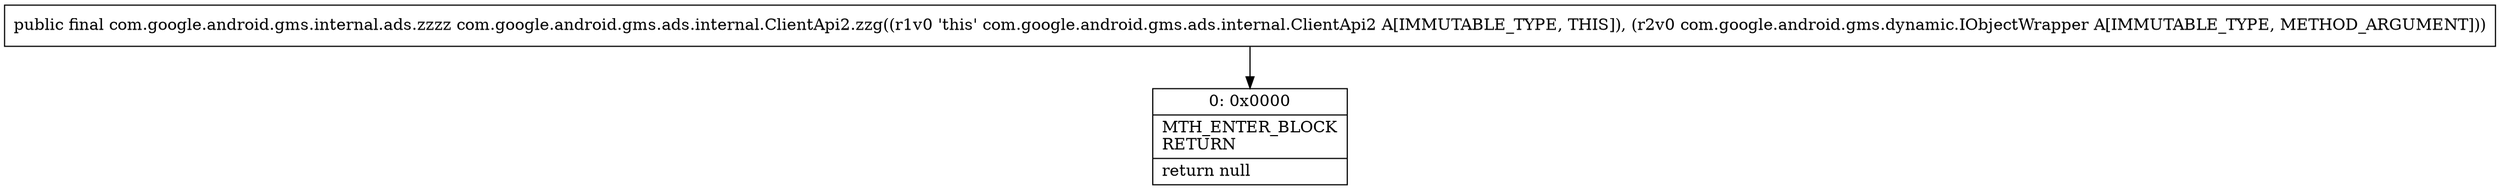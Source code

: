 digraph "CFG forcom.google.android.gms.ads.internal.ClientApi2.zzg(Lcom\/google\/android\/gms\/dynamic\/IObjectWrapper;)Lcom\/google\/android\/gms\/internal\/ads\/zzzz;" {
Node_0 [shape=record,label="{0\:\ 0x0000|MTH_ENTER_BLOCK\lRETURN\l|return null\l}"];
MethodNode[shape=record,label="{public final com.google.android.gms.internal.ads.zzzz com.google.android.gms.ads.internal.ClientApi2.zzg((r1v0 'this' com.google.android.gms.ads.internal.ClientApi2 A[IMMUTABLE_TYPE, THIS]), (r2v0 com.google.android.gms.dynamic.IObjectWrapper A[IMMUTABLE_TYPE, METHOD_ARGUMENT])) }"];
MethodNode -> Node_0;
}

